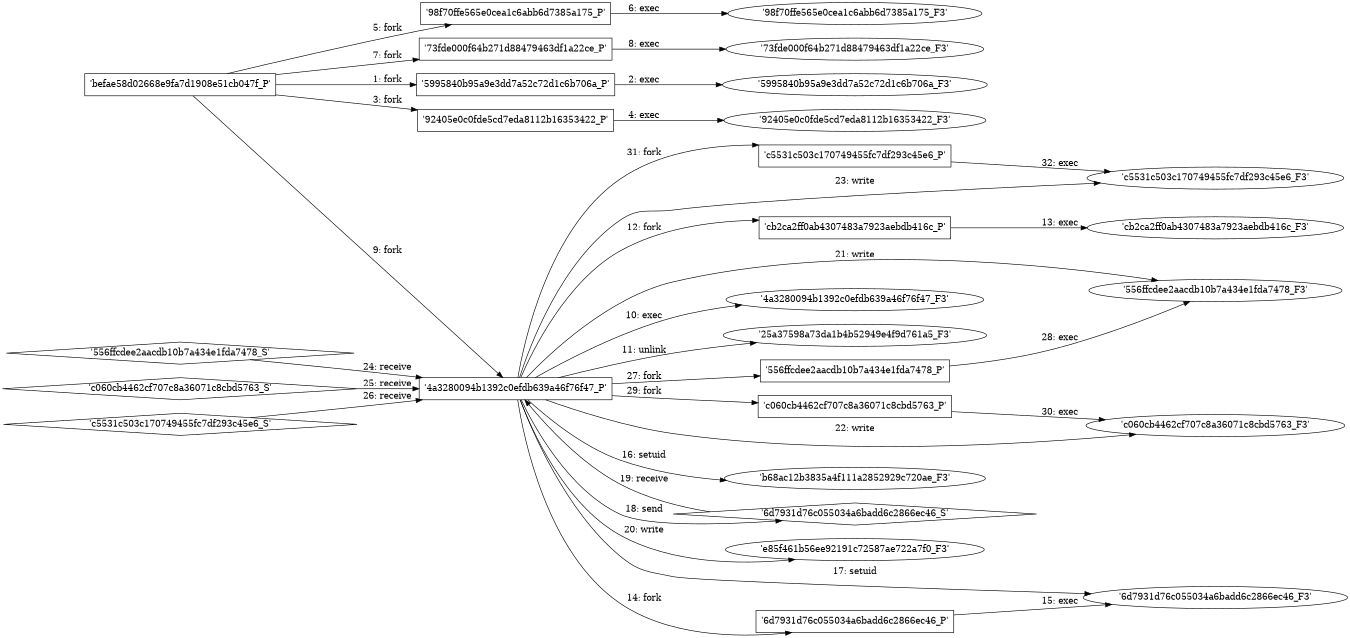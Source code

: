 digraph "D:\Learning\Paper\apt\基于CTI的攻击预警\Dataset\攻击图\ASGfromALLCTI\Microsoft Patch Tuesday - May 2015.dot" {
rankdir="LR"
size="9"
fixedsize="false"
splines="true"
nodesep=0.3
ranksep=0
fontsize=10
overlap="scalexy"
engine= "neato"
	"'befae58d02668e9fa7d1908e51cb047f_P'" [node_type=Process shape=box]
	"'5995840b95a9e3dd7a52c72d1c6b706a_P'" [node_type=Process shape=box]
	"'befae58d02668e9fa7d1908e51cb047f_P'" -> "'5995840b95a9e3dd7a52c72d1c6b706a_P'" [label="1: fork"]
	"'5995840b95a9e3dd7a52c72d1c6b706a_P'" [node_type=Process shape=box]
	"'5995840b95a9e3dd7a52c72d1c6b706a_F3'" [node_type=File shape=ellipse]
	"'5995840b95a9e3dd7a52c72d1c6b706a_P'" -> "'5995840b95a9e3dd7a52c72d1c6b706a_F3'" [label="2: exec"]
	"'befae58d02668e9fa7d1908e51cb047f_P'" [node_type=Process shape=box]
	"'92405e0c0fde5cd7eda8112b16353422_P'" [node_type=Process shape=box]
	"'befae58d02668e9fa7d1908e51cb047f_P'" -> "'92405e0c0fde5cd7eda8112b16353422_P'" [label="3: fork"]
	"'92405e0c0fde5cd7eda8112b16353422_P'" [node_type=Process shape=box]
	"'92405e0c0fde5cd7eda8112b16353422_F3'" [node_type=File shape=ellipse]
	"'92405e0c0fde5cd7eda8112b16353422_P'" -> "'92405e0c0fde5cd7eda8112b16353422_F3'" [label="4: exec"]
	"'befae58d02668e9fa7d1908e51cb047f_P'" [node_type=Process shape=box]
	"'98f70ffe565e0cea1c6abb6d7385a175_P'" [node_type=Process shape=box]
	"'befae58d02668e9fa7d1908e51cb047f_P'" -> "'98f70ffe565e0cea1c6abb6d7385a175_P'" [label="5: fork"]
	"'98f70ffe565e0cea1c6abb6d7385a175_P'" [node_type=Process shape=box]
	"'98f70ffe565e0cea1c6abb6d7385a175_F3'" [node_type=File shape=ellipse]
	"'98f70ffe565e0cea1c6abb6d7385a175_P'" -> "'98f70ffe565e0cea1c6abb6d7385a175_F3'" [label="6: exec"]
	"'befae58d02668e9fa7d1908e51cb047f_P'" [node_type=Process shape=box]
	"'73fde000f64b271d88479463df1a22ce_P'" [node_type=Process shape=box]
	"'befae58d02668e9fa7d1908e51cb047f_P'" -> "'73fde000f64b271d88479463df1a22ce_P'" [label="7: fork"]
	"'73fde000f64b271d88479463df1a22ce_P'" [node_type=Process shape=box]
	"'73fde000f64b271d88479463df1a22ce_F3'" [node_type=File shape=ellipse]
	"'73fde000f64b271d88479463df1a22ce_P'" -> "'73fde000f64b271d88479463df1a22ce_F3'" [label="8: exec"]
	"'befae58d02668e9fa7d1908e51cb047f_P'" [node_type=Process shape=box]
	"'4a3280094b1392c0efdb639a46f76f47_P'" [node_type=Process shape=box]
	"'befae58d02668e9fa7d1908e51cb047f_P'" -> "'4a3280094b1392c0efdb639a46f76f47_P'" [label="9: fork"]
	"'4a3280094b1392c0efdb639a46f76f47_P'" [node_type=Process shape=box]
	"'4a3280094b1392c0efdb639a46f76f47_F3'" [node_type=File shape=ellipse]
	"'4a3280094b1392c0efdb639a46f76f47_P'" -> "'4a3280094b1392c0efdb639a46f76f47_F3'" [label="10: exec"]
	"'25a37598a73da1b4b52949e4f9d761a5_F3'" [node_type=file shape=ellipse]
	"'4a3280094b1392c0efdb639a46f76f47_P'" [node_type=Process shape=box]
	"'4a3280094b1392c0efdb639a46f76f47_P'" -> "'25a37598a73da1b4b52949e4f9d761a5_F3'" [label="11: unlink"]
	"'4a3280094b1392c0efdb639a46f76f47_P'" [node_type=Process shape=box]
	"'cb2ca2ff0ab4307483a7923aebdb416c_P'" [node_type=Process shape=box]
	"'4a3280094b1392c0efdb639a46f76f47_P'" -> "'cb2ca2ff0ab4307483a7923aebdb416c_P'" [label="12: fork"]
	"'cb2ca2ff0ab4307483a7923aebdb416c_P'" [node_type=Process shape=box]
	"'cb2ca2ff0ab4307483a7923aebdb416c_F3'" [node_type=File shape=ellipse]
	"'cb2ca2ff0ab4307483a7923aebdb416c_P'" -> "'cb2ca2ff0ab4307483a7923aebdb416c_F3'" [label="13: exec"]
	"'4a3280094b1392c0efdb639a46f76f47_P'" [node_type=Process shape=box]
	"'6d7931d76c055034a6badd6c2866ec46_P'" [node_type=Process shape=box]
	"'4a3280094b1392c0efdb639a46f76f47_P'" -> "'6d7931d76c055034a6badd6c2866ec46_P'" [label="14: fork"]
	"'6d7931d76c055034a6badd6c2866ec46_P'" [node_type=Process shape=box]
	"'6d7931d76c055034a6badd6c2866ec46_F3'" [node_type=File shape=ellipse]
	"'6d7931d76c055034a6badd6c2866ec46_P'" -> "'6d7931d76c055034a6badd6c2866ec46_F3'" [label="15: exec"]
	"'b68ac12b3835a4f111a2852929c720ae_F3'" [node_type=file shape=ellipse]
	"'4a3280094b1392c0efdb639a46f76f47_P'" [node_type=Process shape=box]
	"'4a3280094b1392c0efdb639a46f76f47_P'" -> "'b68ac12b3835a4f111a2852929c720ae_F3'" [label="16: setuid"]
	"'6d7931d76c055034a6badd6c2866ec46_F3'" [node_type=file shape=ellipse]
	"'4a3280094b1392c0efdb639a46f76f47_P'" [node_type=Process shape=box]
	"'4a3280094b1392c0efdb639a46f76f47_P'" -> "'6d7931d76c055034a6badd6c2866ec46_F3'" [label="17: setuid"]
	"'6d7931d76c055034a6badd6c2866ec46_S'" [node_type=Socket shape=diamond]
	"'4a3280094b1392c0efdb639a46f76f47_P'" [node_type=Process shape=box]
	"'4a3280094b1392c0efdb639a46f76f47_P'" -> "'6d7931d76c055034a6badd6c2866ec46_S'" [label="18: send"]
	"'6d7931d76c055034a6badd6c2866ec46_S'" -> "'4a3280094b1392c0efdb639a46f76f47_P'" [label="19: receive"]
	"'e85f461b56ee92191c72587ae722a7f0_F3'" [node_type=file shape=ellipse]
	"'4a3280094b1392c0efdb639a46f76f47_P'" [node_type=Process shape=box]
	"'4a3280094b1392c0efdb639a46f76f47_P'" -> "'e85f461b56ee92191c72587ae722a7f0_F3'" [label="20: write"]
	"'556ffcdee2aacdb10b7a434e1fda7478_F3'" [node_type=file shape=ellipse]
	"'4a3280094b1392c0efdb639a46f76f47_P'" [node_type=Process shape=box]
	"'4a3280094b1392c0efdb639a46f76f47_P'" -> "'556ffcdee2aacdb10b7a434e1fda7478_F3'" [label="21: write"]
	"'c060cb4462cf707c8a36071c8cbd5763_F3'" [node_type=file shape=ellipse]
	"'4a3280094b1392c0efdb639a46f76f47_P'" [node_type=Process shape=box]
	"'4a3280094b1392c0efdb639a46f76f47_P'" -> "'c060cb4462cf707c8a36071c8cbd5763_F3'" [label="22: write"]
	"'c5531c503c170749455fc7df293c45e6_F3'" [node_type=file shape=ellipse]
	"'4a3280094b1392c0efdb639a46f76f47_P'" [node_type=Process shape=box]
	"'4a3280094b1392c0efdb639a46f76f47_P'" -> "'c5531c503c170749455fc7df293c45e6_F3'" [label="23: write"]
	"'4a3280094b1392c0efdb639a46f76f47_P'" [node_type=Process shape=box]
	"'556ffcdee2aacdb10b7a434e1fda7478_S'" [node_type=Socket shape=diamond]
	"'556ffcdee2aacdb10b7a434e1fda7478_S'" -> "'4a3280094b1392c0efdb639a46f76f47_P'" [label="24: receive"]
	"'4a3280094b1392c0efdb639a46f76f47_P'" [node_type=Process shape=box]
	"'c060cb4462cf707c8a36071c8cbd5763_S'" [node_type=Socket shape=diamond]
	"'c060cb4462cf707c8a36071c8cbd5763_S'" -> "'4a3280094b1392c0efdb639a46f76f47_P'" [label="25: receive"]
	"'4a3280094b1392c0efdb639a46f76f47_P'" [node_type=Process shape=box]
	"'c5531c503c170749455fc7df293c45e6_S'" [node_type=Socket shape=diamond]
	"'c5531c503c170749455fc7df293c45e6_S'" -> "'4a3280094b1392c0efdb639a46f76f47_P'" [label="26: receive"]
	"'4a3280094b1392c0efdb639a46f76f47_P'" [node_type=Process shape=box]
	"'556ffcdee2aacdb10b7a434e1fda7478_P'" [node_type=Process shape=box]
	"'4a3280094b1392c0efdb639a46f76f47_P'" -> "'556ffcdee2aacdb10b7a434e1fda7478_P'" [label="27: fork"]
	"'556ffcdee2aacdb10b7a434e1fda7478_P'" [node_type=Process shape=box]
	"'556ffcdee2aacdb10b7a434e1fda7478_F3'" [node_type=File shape=ellipse]
	"'556ffcdee2aacdb10b7a434e1fda7478_P'" -> "'556ffcdee2aacdb10b7a434e1fda7478_F3'" [label="28: exec"]
	"'4a3280094b1392c0efdb639a46f76f47_P'" [node_type=Process shape=box]
	"'c060cb4462cf707c8a36071c8cbd5763_P'" [node_type=Process shape=box]
	"'4a3280094b1392c0efdb639a46f76f47_P'" -> "'c060cb4462cf707c8a36071c8cbd5763_P'" [label="29: fork"]
	"'c060cb4462cf707c8a36071c8cbd5763_P'" [node_type=Process shape=box]
	"'c060cb4462cf707c8a36071c8cbd5763_F3'" [node_type=File shape=ellipse]
	"'c060cb4462cf707c8a36071c8cbd5763_P'" -> "'c060cb4462cf707c8a36071c8cbd5763_F3'" [label="30: exec"]
	"'4a3280094b1392c0efdb639a46f76f47_P'" [node_type=Process shape=box]
	"'c5531c503c170749455fc7df293c45e6_P'" [node_type=Process shape=box]
	"'4a3280094b1392c0efdb639a46f76f47_P'" -> "'c5531c503c170749455fc7df293c45e6_P'" [label="31: fork"]
	"'c5531c503c170749455fc7df293c45e6_P'" [node_type=Process shape=box]
	"'c5531c503c170749455fc7df293c45e6_F3'" [node_type=File shape=ellipse]
	"'c5531c503c170749455fc7df293c45e6_P'" -> "'c5531c503c170749455fc7df293c45e6_F3'" [label="32: exec"]
}
